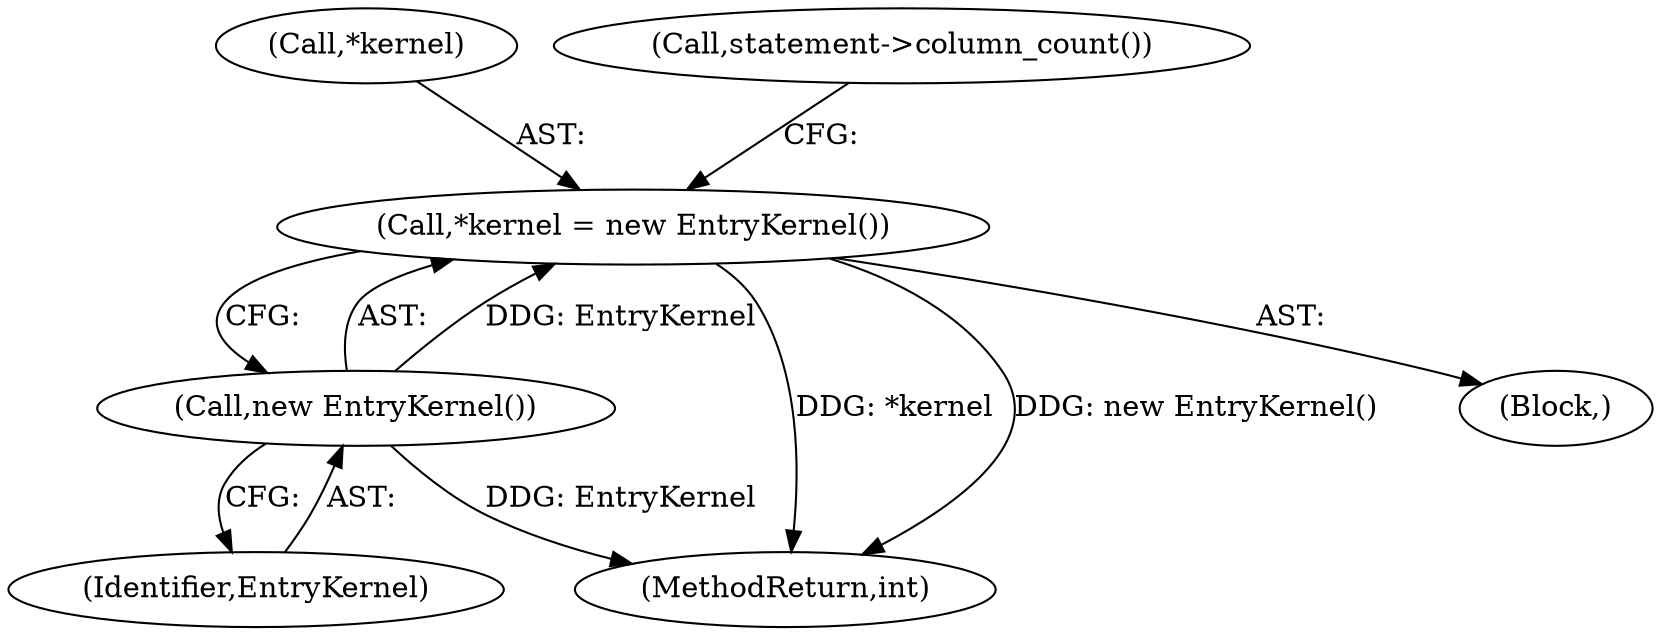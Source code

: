 digraph "1_Chrome_19190765882e272a6a2162c89acdb29110f7e3cf_22@pointer" {
"1000117" [label="(Call,*kernel = new EntryKernel())"];
"1000120" [label="(Call,new EntryKernel())"];
"1000118" [label="(Call,*kernel)"];
"1000121" [label="(Identifier,EntryKernel)"];
"1000123" [label="(Call,statement->column_count())"];
"1000228" [label="(MethodReturn,int)"];
"1000116" [label="(Block,)"];
"1000120" [label="(Call,new EntryKernel())"];
"1000117" [label="(Call,*kernel = new EntryKernel())"];
"1000117" -> "1000116"  [label="AST: "];
"1000117" -> "1000120"  [label="CFG: "];
"1000118" -> "1000117"  [label="AST: "];
"1000120" -> "1000117"  [label="AST: "];
"1000123" -> "1000117"  [label="CFG: "];
"1000117" -> "1000228"  [label="DDG: *kernel"];
"1000117" -> "1000228"  [label="DDG: new EntryKernel()"];
"1000120" -> "1000117"  [label="DDG: EntryKernel"];
"1000120" -> "1000121"  [label="CFG: "];
"1000121" -> "1000120"  [label="AST: "];
"1000120" -> "1000228"  [label="DDG: EntryKernel"];
}
